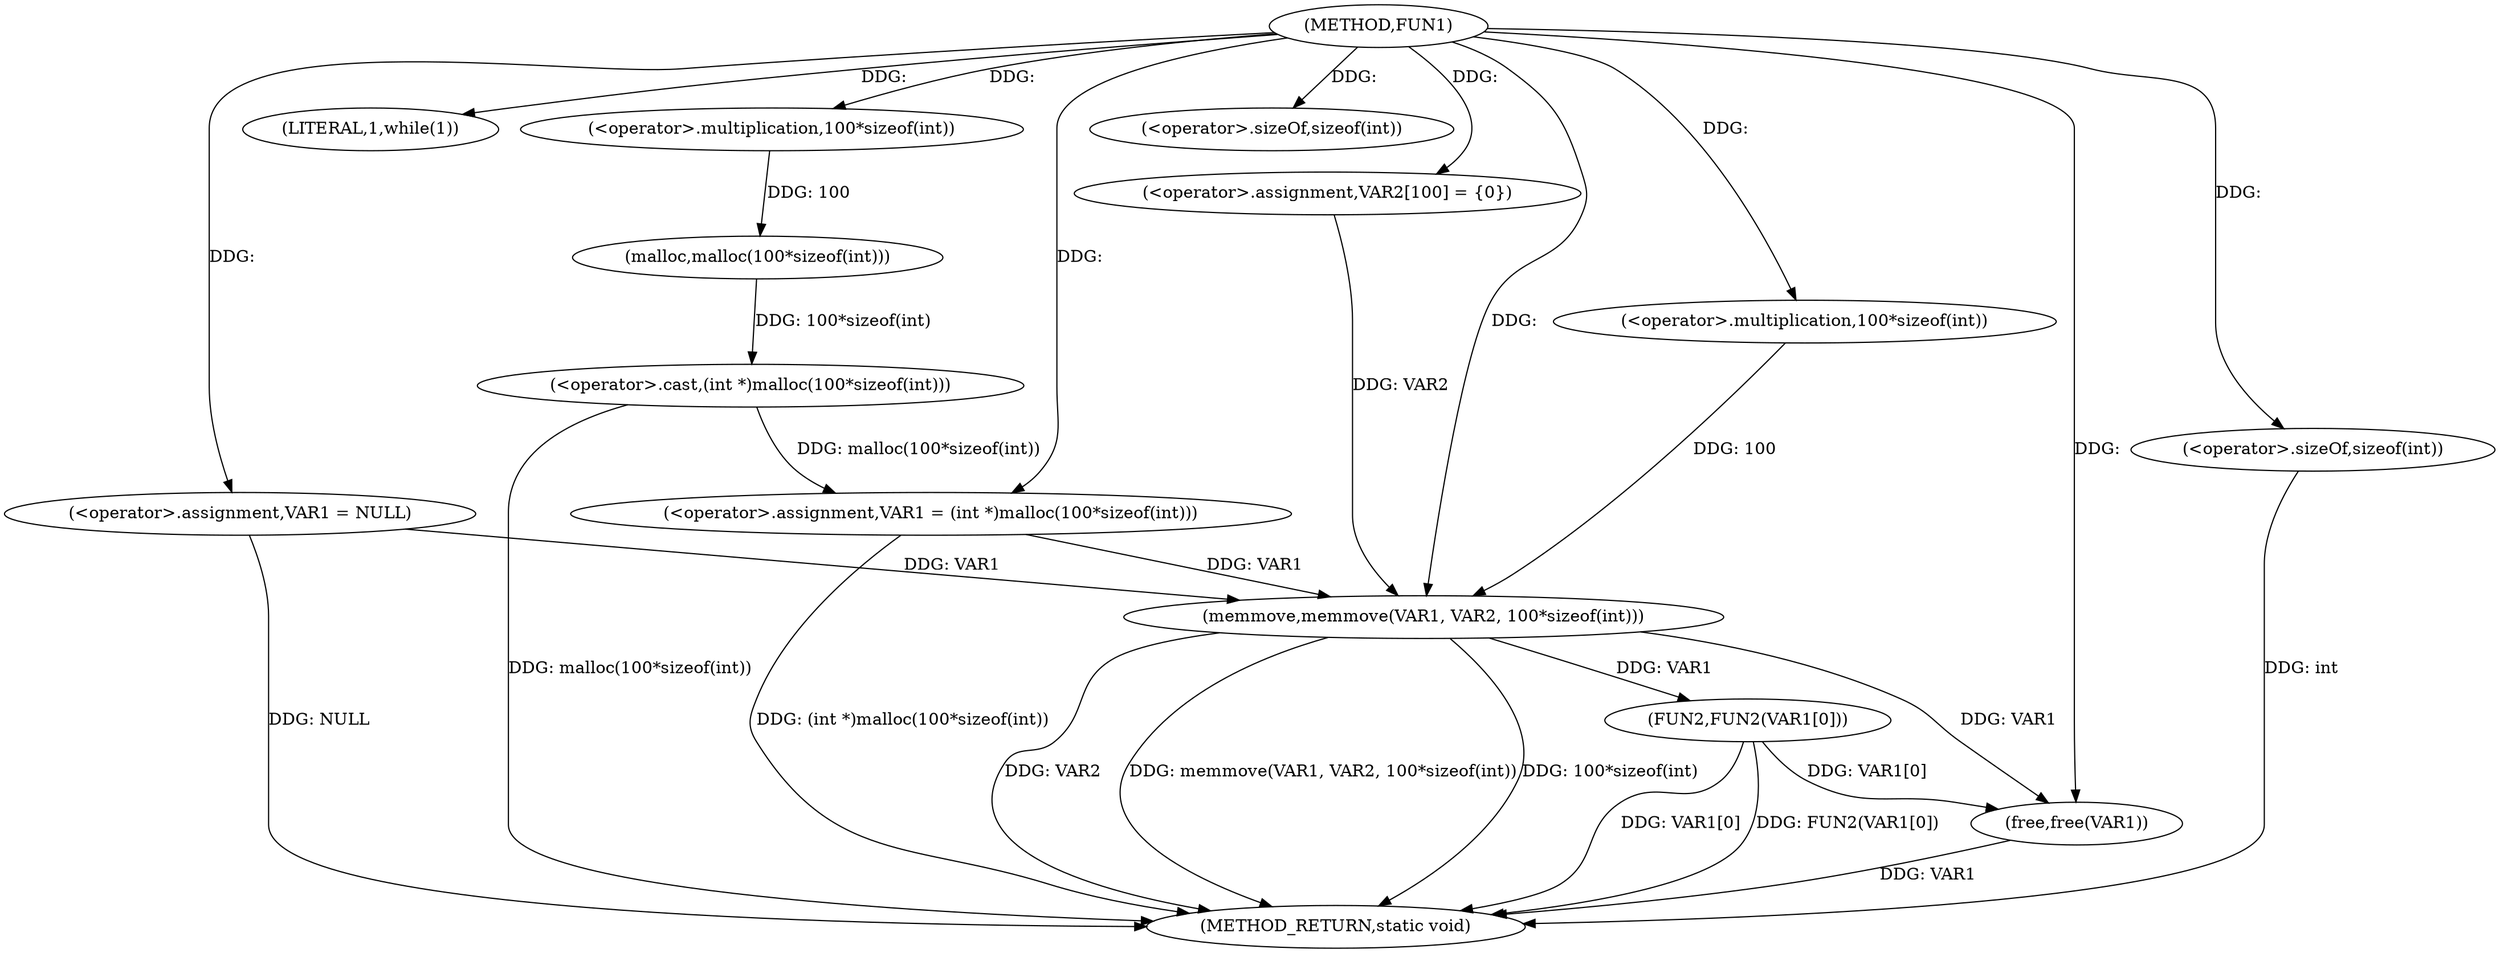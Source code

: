 digraph FUN1 {  
"1000100" [label = "(METHOD,FUN1)" ]
"1000136" [label = "(METHOD_RETURN,static void)" ]
"1000103" [label = "(<operator>.assignment,VAR1 = NULL)" ]
"1000107" [label = "(LITERAL,1,while(1))" ]
"1000109" [label = "(<operator>.assignment,VAR1 = (int *)malloc(100*sizeof(int)))" ]
"1000111" [label = "(<operator>.cast,(int *)malloc(100*sizeof(int)))" ]
"1000113" [label = "(malloc,malloc(100*sizeof(int)))" ]
"1000114" [label = "(<operator>.multiplication,100*sizeof(int))" ]
"1000116" [label = "(<operator>.sizeOf,sizeof(int))" ]
"1000121" [label = "(<operator>.assignment,VAR2[100] = {0})" ]
"1000123" [label = "(memmove,memmove(VAR1, VAR2, 100*sizeof(int)))" ]
"1000126" [label = "(<operator>.multiplication,100*sizeof(int))" ]
"1000128" [label = "(<operator>.sizeOf,sizeof(int))" ]
"1000130" [label = "(FUN2,FUN2(VAR1[0]))" ]
"1000134" [label = "(free,free(VAR1))" ]
  "1000123" -> "1000136"  [ label = "DDG: VAR2"] 
  "1000103" -> "1000136"  [ label = "DDG: NULL"] 
  "1000123" -> "1000136"  [ label = "DDG: memmove(VAR1, VAR2, 100*sizeof(int))"] 
  "1000109" -> "1000136"  [ label = "DDG: (int *)malloc(100*sizeof(int))"] 
  "1000130" -> "1000136"  [ label = "DDG: VAR1[0]"] 
  "1000130" -> "1000136"  [ label = "DDG: FUN2(VAR1[0])"] 
  "1000123" -> "1000136"  [ label = "DDG: 100*sizeof(int)"] 
  "1000128" -> "1000136"  [ label = "DDG: int"] 
  "1000134" -> "1000136"  [ label = "DDG: VAR1"] 
  "1000111" -> "1000136"  [ label = "DDG: malloc(100*sizeof(int))"] 
  "1000100" -> "1000103"  [ label = "DDG: "] 
  "1000100" -> "1000107"  [ label = "DDG: "] 
  "1000111" -> "1000109"  [ label = "DDG: malloc(100*sizeof(int))"] 
  "1000100" -> "1000109"  [ label = "DDG: "] 
  "1000113" -> "1000111"  [ label = "DDG: 100*sizeof(int)"] 
  "1000114" -> "1000113"  [ label = "DDG: 100"] 
  "1000100" -> "1000114"  [ label = "DDG: "] 
  "1000100" -> "1000116"  [ label = "DDG: "] 
  "1000100" -> "1000121"  [ label = "DDG: "] 
  "1000103" -> "1000123"  [ label = "DDG: VAR1"] 
  "1000109" -> "1000123"  [ label = "DDG: VAR1"] 
  "1000100" -> "1000123"  [ label = "DDG: "] 
  "1000121" -> "1000123"  [ label = "DDG: VAR2"] 
  "1000126" -> "1000123"  [ label = "DDG: 100"] 
  "1000100" -> "1000126"  [ label = "DDG: "] 
  "1000100" -> "1000128"  [ label = "DDG: "] 
  "1000123" -> "1000130"  [ label = "DDG: VAR1"] 
  "1000130" -> "1000134"  [ label = "DDG: VAR1[0]"] 
  "1000123" -> "1000134"  [ label = "DDG: VAR1"] 
  "1000100" -> "1000134"  [ label = "DDG: "] 
}
